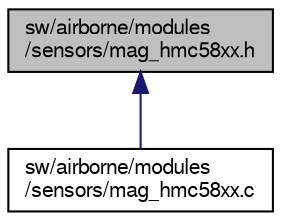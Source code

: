 digraph "sw/airborne/modules/sensors/mag_hmc58xx.h"
{
  edge [fontname="FreeSans",fontsize="10",labelfontname="FreeSans",labelfontsize="10"];
  node [fontname="FreeSans",fontsize="10",shape=record];
  Node1 [label="sw/airborne/modules\l/sensors/mag_hmc58xx.h",height=0.2,width=0.4,color="black", fillcolor="grey75", style="filled", fontcolor="black"];
  Node1 -> Node2 [dir="back",color="midnightblue",fontsize="10",style="solid",fontname="FreeSans"];
  Node2 [label="sw/airborne/modules\l/sensors/mag_hmc58xx.c",height=0.2,width=0.4,color="black", fillcolor="white", style="filled",URL="$mag__hmc58xx_8c.html",tooltip="Module wrapper for Honeywell HMC5843 and HMC5883 magnetometers. "];
}
